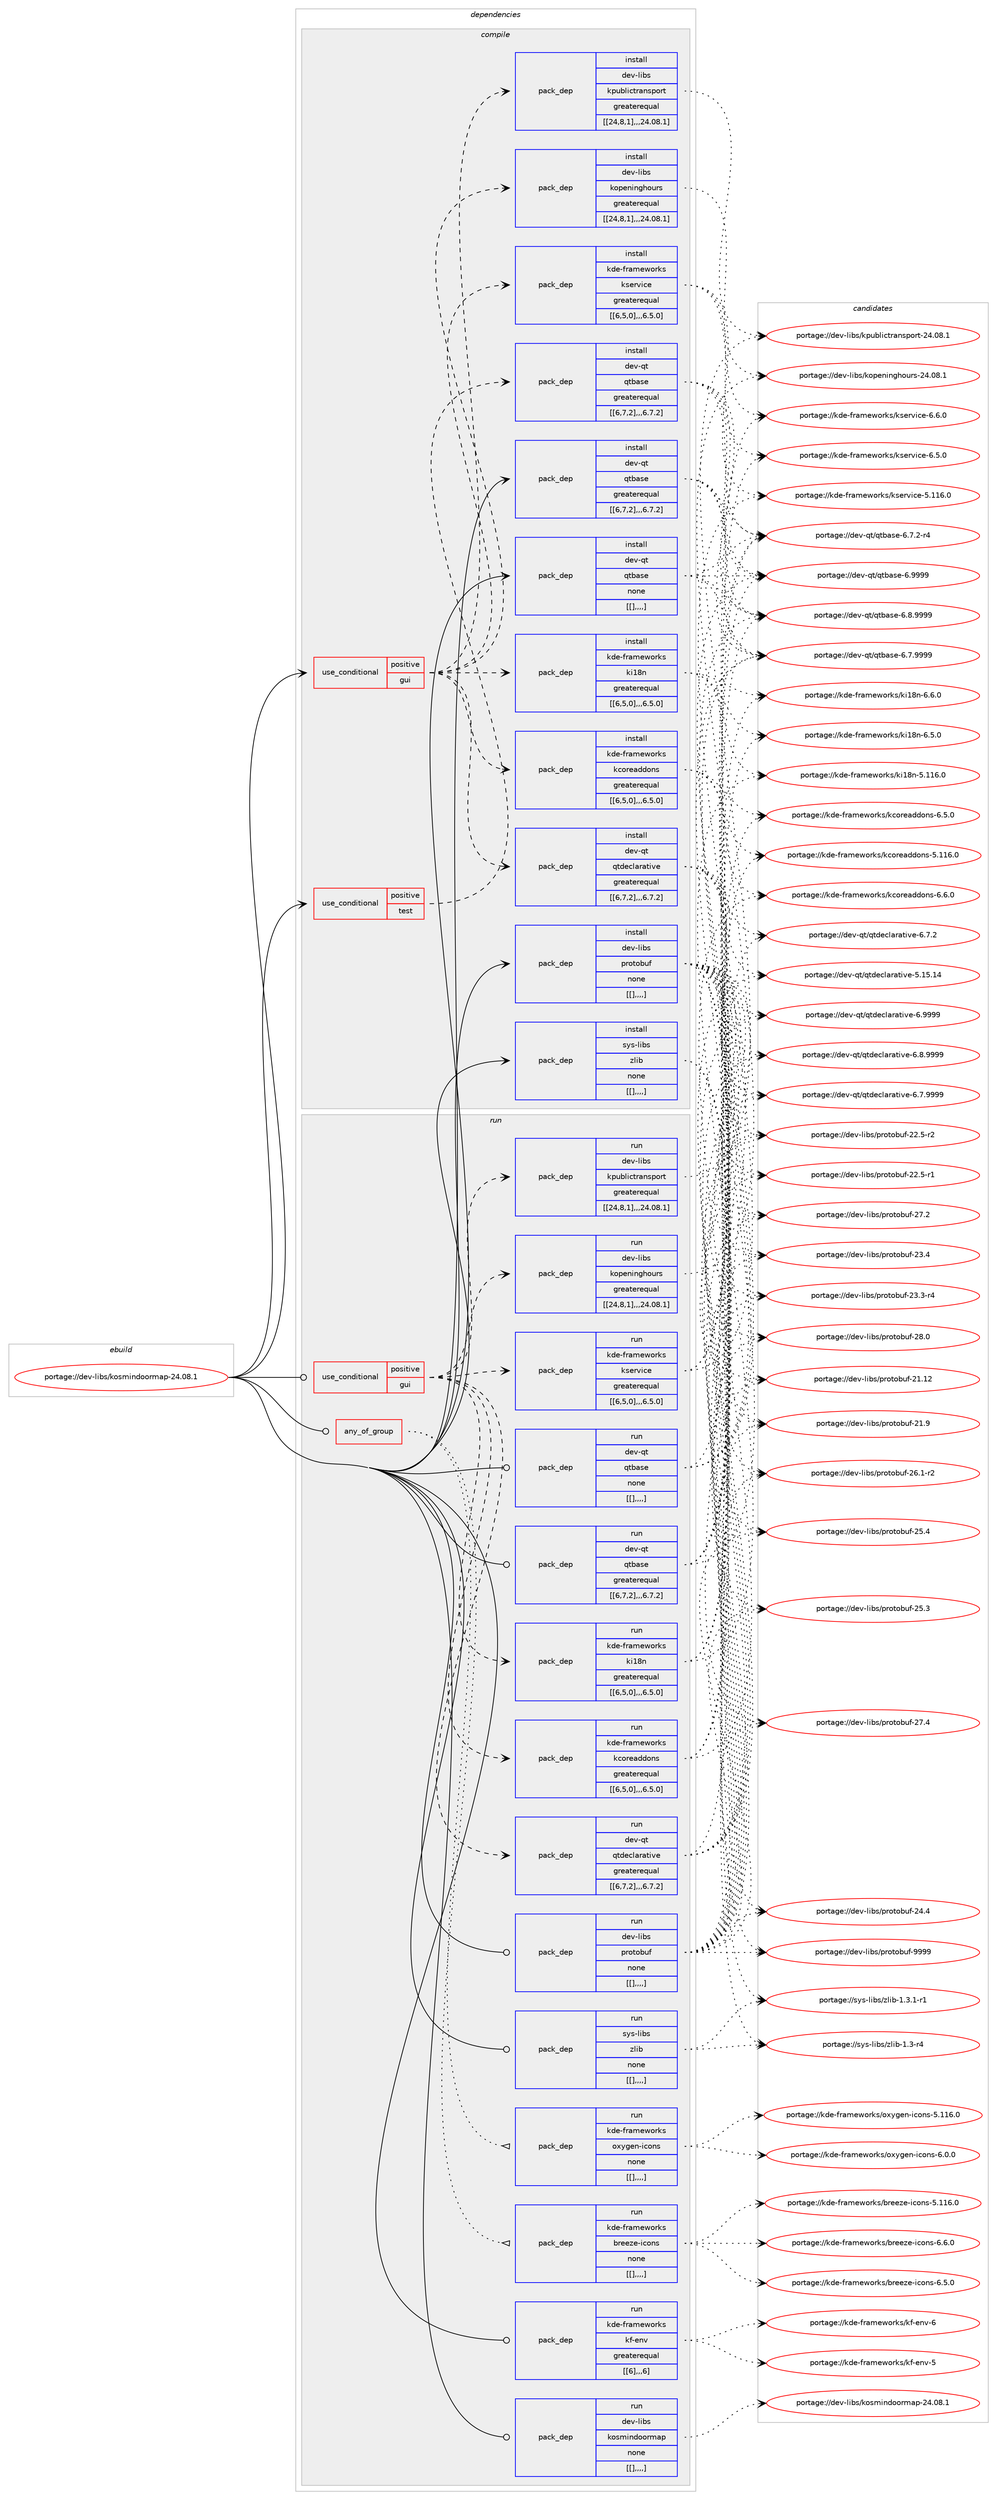 digraph prolog {

# *************
# Graph options
# *************

newrank=true;
concentrate=true;
compound=true;
graph [rankdir=LR,fontname=Helvetica,fontsize=10,ranksep=1.5];#, ranksep=2.5, nodesep=0.2];
edge  [arrowhead=vee];
node  [fontname=Helvetica,fontsize=10];

# **********
# The ebuild
# **********

subgraph cluster_leftcol {
color=gray;
label=<<i>ebuild</i>>;
id [label="portage://dev-libs/kosmindoormap-24.08.1", color=red, width=4, href="../dev-libs/kosmindoormap-24.08.1.svg"];
}

# ****************
# The dependencies
# ****************

subgraph cluster_midcol {
color=gray;
label=<<i>dependencies</i>>;
subgraph cluster_compile {
fillcolor="#eeeeee";
style=filled;
label=<<i>compile</i>>;
subgraph cond27356 {
dependency110207 [label=<<TABLE BORDER="0" CELLBORDER="1" CELLSPACING="0" CELLPADDING="4"><TR><TD ROWSPAN="3" CELLPADDING="10">use_conditional</TD></TR><TR><TD>positive</TD></TR><TR><TD>gui</TD></TR></TABLE>>, shape=none, color=red];
subgraph pack81707 {
dependency110208 [label=<<TABLE BORDER="0" CELLBORDER="1" CELLSPACING="0" CELLPADDING="4" WIDTH="220"><TR><TD ROWSPAN="6" CELLPADDING="30">pack_dep</TD></TR><TR><TD WIDTH="110">install</TD></TR><TR><TD>dev-libs</TD></TR><TR><TD>kopeninghours</TD></TR><TR><TD>greaterequal</TD></TR><TR><TD>[[24,8,1],,,24.08.1]</TD></TR></TABLE>>, shape=none, color=blue];
}
dependency110207:e -> dependency110208:w [weight=20,style="dashed",arrowhead="vee"];
subgraph pack81708 {
dependency110209 [label=<<TABLE BORDER="0" CELLBORDER="1" CELLSPACING="0" CELLPADDING="4" WIDTH="220"><TR><TD ROWSPAN="6" CELLPADDING="30">pack_dep</TD></TR><TR><TD WIDTH="110">install</TD></TR><TR><TD>dev-libs</TD></TR><TR><TD>kpublictransport</TD></TR><TR><TD>greaterequal</TD></TR><TR><TD>[[24,8,1],,,24.08.1]</TD></TR></TABLE>>, shape=none, color=blue];
}
dependency110207:e -> dependency110209:w [weight=20,style="dashed",arrowhead="vee"];
subgraph pack81709 {
dependency110210 [label=<<TABLE BORDER="0" CELLBORDER="1" CELLSPACING="0" CELLPADDING="4" WIDTH="220"><TR><TD ROWSPAN="6" CELLPADDING="30">pack_dep</TD></TR><TR><TD WIDTH="110">install</TD></TR><TR><TD>dev-qt</TD></TR><TR><TD>qtdeclarative</TD></TR><TR><TD>greaterequal</TD></TR><TR><TD>[[6,7,2],,,6.7.2]</TD></TR></TABLE>>, shape=none, color=blue];
}
dependency110207:e -> dependency110210:w [weight=20,style="dashed",arrowhead="vee"];
subgraph pack81710 {
dependency110211 [label=<<TABLE BORDER="0" CELLBORDER="1" CELLSPACING="0" CELLPADDING="4" WIDTH="220"><TR><TD ROWSPAN="6" CELLPADDING="30">pack_dep</TD></TR><TR><TD WIDTH="110">install</TD></TR><TR><TD>kde-frameworks</TD></TR><TR><TD>kcoreaddons</TD></TR><TR><TD>greaterequal</TD></TR><TR><TD>[[6,5,0],,,6.5.0]</TD></TR></TABLE>>, shape=none, color=blue];
}
dependency110207:e -> dependency110211:w [weight=20,style="dashed",arrowhead="vee"];
subgraph pack81711 {
dependency110212 [label=<<TABLE BORDER="0" CELLBORDER="1" CELLSPACING="0" CELLPADDING="4" WIDTH="220"><TR><TD ROWSPAN="6" CELLPADDING="30">pack_dep</TD></TR><TR><TD WIDTH="110">install</TD></TR><TR><TD>kde-frameworks</TD></TR><TR><TD>ki18n</TD></TR><TR><TD>greaterequal</TD></TR><TR><TD>[[6,5,0],,,6.5.0]</TD></TR></TABLE>>, shape=none, color=blue];
}
dependency110207:e -> dependency110212:w [weight=20,style="dashed",arrowhead="vee"];
subgraph pack81712 {
dependency110213 [label=<<TABLE BORDER="0" CELLBORDER="1" CELLSPACING="0" CELLPADDING="4" WIDTH="220"><TR><TD ROWSPAN="6" CELLPADDING="30">pack_dep</TD></TR><TR><TD WIDTH="110">install</TD></TR><TR><TD>kde-frameworks</TD></TR><TR><TD>kservice</TD></TR><TR><TD>greaterequal</TD></TR><TR><TD>[[6,5,0],,,6.5.0]</TD></TR></TABLE>>, shape=none, color=blue];
}
dependency110207:e -> dependency110213:w [weight=20,style="dashed",arrowhead="vee"];
}
id:e -> dependency110207:w [weight=20,style="solid",arrowhead="vee"];
subgraph cond27357 {
dependency110214 [label=<<TABLE BORDER="0" CELLBORDER="1" CELLSPACING="0" CELLPADDING="4"><TR><TD ROWSPAN="3" CELLPADDING="10">use_conditional</TD></TR><TR><TD>positive</TD></TR><TR><TD>test</TD></TR></TABLE>>, shape=none, color=red];
subgraph pack81713 {
dependency110215 [label=<<TABLE BORDER="0" CELLBORDER="1" CELLSPACING="0" CELLPADDING="4" WIDTH="220"><TR><TD ROWSPAN="6" CELLPADDING="30">pack_dep</TD></TR><TR><TD WIDTH="110">install</TD></TR><TR><TD>dev-qt</TD></TR><TR><TD>qtbase</TD></TR><TR><TD>greaterequal</TD></TR><TR><TD>[[6,7,2],,,6.7.2]</TD></TR></TABLE>>, shape=none, color=blue];
}
dependency110214:e -> dependency110215:w [weight=20,style="dashed",arrowhead="vee"];
}
id:e -> dependency110214:w [weight=20,style="solid",arrowhead="vee"];
subgraph pack81714 {
dependency110216 [label=<<TABLE BORDER="0" CELLBORDER="1" CELLSPACING="0" CELLPADDING="4" WIDTH="220"><TR><TD ROWSPAN="6" CELLPADDING="30">pack_dep</TD></TR><TR><TD WIDTH="110">install</TD></TR><TR><TD>dev-libs</TD></TR><TR><TD>protobuf</TD></TR><TR><TD>none</TD></TR><TR><TD>[[],,,,]</TD></TR></TABLE>>, shape=none, color=blue];
}
id:e -> dependency110216:w [weight=20,style="solid",arrowhead="vee"];
subgraph pack81715 {
dependency110217 [label=<<TABLE BORDER="0" CELLBORDER="1" CELLSPACING="0" CELLPADDING="4" WIDTH="220"><TR><TD ROWSPAN="6" CELLPADDING="30">pack_dep</TD></TR><TR><TD WIDTH="110">install</TD></TR><TR><TD>dev-qt</TD></TR><TR><TD>qtbase</TD></TR><TR><TD>greaterequal</TD></TR><TR><TD>[[6,7,2],,,6.7.2]</TD></TR></TABLE>>, shape=none, color=blue];
}
id:e -> dependency110217:w [weight=20,style="solid",arrowhead="vee"];
subgraph pack81716 {
dependency110218 [label=<<TABLE BORDER="0" CELLBORDER="1" CELLSPACING="0" CELLPADDING="4" WIDTH="220"><TR><TD ROWSPAN="6" CELLPADDING="30">pack_dep</TD></TR><TR><TD WIDTH="110">install</TD></TR><TR><TD>dev-qt</TD></TR><TR><TD>qtbase</TD></TR><TR><TD>none</TD></TR><TR><TD>[[],,,,]</TD></TR></TABLE>>, shape=none, color=blue];
}
id:e -> dependency110218:w [weight=20,style="solid",arrowhead="vee"];
subgraph pack81717 {
dependency110219 [label=<<TABLE BORDER="0" CELLBORDER="1" CELLSPACING="0" CELLPADDING="4" WIDTH="220"><TR><TD ROWSPAN="6" CELLPADDING="30">pack_dep</TD></TR><TR><TD WIDTH="110">install</TD></TR><TR><TD>sys-libs</TD></TR><TR><TD>zlib</TD></TR><TR><TD>none</TD></TR><TR><TD>[[],,,,]</TD></TR></TABLE>>, shape=none, color=blue];
}
id:e -> dependency110219:w [weight=20,style="solid",arrowhead="vee"];
}
subgraph cluster_compileandrun {
fillcolor="#eeeeee";
style=filled;
label=<<i>compile and run</i>>;
}
subgraph cluster_run {
fillcolor="#eeeeee";
style=filled;
label=<<i>run</i>>;
subgraph any994 {
dependency110220 [label=<<TABLE BORDER="0" CELLBORDER="1" CELLSPACING="0" CELLPADDING="4"><TR><TD CELLPADDING="10">any_of_group</TD></TR></TABLE>>, shape=none, color=red];subgraph pack81718 {
dependency110221 [label=<<TABLE BORDER="0" CELLBORDER="1" CELLSPACING="0" CELLPADDING="4" WIDTH="220"><TR><TD ROWSPAN="6" CELLPADDING="30">pack_dep</TD></TR><TR><TD WIDTH="110">run</TD></TR><TR><TD>kde-frameworks</TD></TR><TR><TD>breeze-icons</TD></TR><TR><TD>none</TD></TR><TR><TD>[[],,,,]</TD></TR></TABLE>>, shape=none, color=blue];
}
dependency110220:e -> dependency110221:w [weight=20,style="dotted",arrowhead="oinv"];
subgraph pack81719 {
dependency110222 [label=<<TABLE BORDER="0" CELLBORDER="1" CELLSPACING="0" CELLPADDING="4" WIDTH="220"><TR><TD ROWSPAN="6" CELLPADDING="30">pack_dep</TD></TR><TR><TD WIDTH="110">run</TD></TR><TR><TD>kde-frameworks</TD></TR><TR><TD>oxygen-icons</TD></TR><TR><TD>none</TD></TR><TR><TD>[[],,,,]</TD></TR></TABLE>>, shape=none, color=blue];
}
dependency110220:e -> dependency110222:w [weight=20,style="dotted",arrowhead="oinv"];
}
id:e -> dependency110220:w [weight=20,style="solid",arrowhead="odot"];
subgraph cond27358 {
dependency110223 [label=<<TABLE BORDER="0" CELLBORDER="1" CELLSPACING="0" CELLPADDING="4"><TR><TD ROWSPAN="3" CELLPADDING="10">use_conditional</TD></TR><TR><TD>positive</TD></TR><TR><TD>gui</TD></TR></TABLE>>, shape=none, color=red];
subgraph pack81720 {
dependency110224 [label=<<TABLE BORDER="0" CELLBORDER="1" CELLSPACING="0" CELLPADDING="4" WIDTH="220"><TR><TD ROWSPAN="6" CELLPADDING="30">pack_dep</TD></TR><TR><TD WIDTH="110">run</TD></TR><TR><TD>dev-libs</TD></TR><TR><TD>kopeninghours</TD></TR><TR><TD>greaterequal</TD></TR><TR><TD>[[24,8,1],,,24.08.1]</TD></TR></TABLE>>, shape=none, color=blue];
}
dependency110223:e -> dependency110224:w [weight=20,style="dashed",arrowhead="vee"];
subgraph pack81721 {
dependency110225 [label=<<TABLE BORDER="0" CELLBORDER="1" CELLSPACING="0" CELLPADDING="4" WIDTH="220"><TR><TD ROWSPAN="6" CELLPADDING="30">pack_dep</TD></TR><TR><TD WIDTH="110">run</TD></TR><TR><TD>dev-libs</TD></TR><TR><TD>kpublictransport</TD></TR><TR><TD>greaterequal</TD></TR><TR><TD>[[24,8,1],,,24.08.1]</TD></TR></TABLE>>, shape=none, color=blue];
}
dependency110223:e -> dependency110225:w [weight=20,style="dashed",arrowhead="vee"];
subgraph pack81722 {
dependency110226 [label=<<TABLE BORDER="0" CELLBORDER="1" CELLSPACING="0" CELLPADDING="4" WIDTH="220"><TR><TD ROWSPAN="6" CELLPADDING="30">pack_dep</TD></TR><TR><TD WIDTH="110">run</TD></TR><TR><TD>dev-qt</TD></TR><TR><TD>qtdeclarative</TD></TR><TR><TD>greaterequal</TD></TR><TR><TD>[[6,7,2],,,6.7.2]</TD></TR></TABLE>>, shape=none, color=blue];
}
dependency110223:e -> dependency110226:w [weight=20,style="dashed",arrowhead="vee"];
subgraph pack81723 {
dependency110227 [label=<<TABLE BORDER="0" CELLBORDER="1" CELLSPACING="0" CELLPADDING="4" WIDTH="220"><TR><TD ROWSPAN="6" CELLPADDING="30">pack_dep</TD></TR><TR><TD WIDTH="110">run</TD></TR><TR><TD>kde-frameworks</TD></TR><TR><TD>kcoreaddons</TD></TR><TR><TD>greaterequal</TD></TR><TR><TD>[[6,5,0],,,6.5.0]</TD></TR></TABLE>>, shape=none, color=blue];
}
dependency110223:e -> dependency110227:w [weight=20,style="dashed",arrowhead="vee"];
subgraph pack81724 {
dependency110228 [label=<<TABLE BORDER="0" CELLBORDER="1" CELLSPACING="0" CELLPADDING="4" WIDTH="220"><TR><TD ROWSPAN="6" CELLPADDING="30">pack_dep</TD></TR><TR><TD WIDTH="110">run</TD></TR><TR><TD>kde-frameworks</TD></TR><TR><TD>ki18n</TD></TR><TR><TD>greaterequal</TD></TR><TR><TD>[[6,5,0],,,6.5.0]</TD></TR></TABLE>>, shape=none, color=blue];
}
dependency110223:e -> dependency110228:w [weight=20,style="dashed",arrowhead="vee"];
subgraph pack81725 {
dependency110229 [label=<<TABLE BORDER="0" CELLBORDER="1" CELLSPACING="0" CELLPADDING="4" WIDTH="220"><TR><TD ROWSPAN="6" CELLPADDING="30">pack_dep</TD></TR><TR><TD WIDTH="110">run</TD></TR><TR><TD>kde-frameworks</TD></TR><TR><TD>kservice</TD></TR><TR><TD>greaterequal</TD></TR><TR><TD>[[6,5,0],,,6.5.0]</TD></TR></TABLE>>, shape=none, color=blue];
}
dependency110223:e -> dependency110229:w [weight=20,style="dashed",arrowhead="vee"];
}
id:e -> dependency110223:w [weight=20,style="solid",arrowhead="odot"];
subgraph pack81726 {
dependency110230 [label=<<TABLE BORDER="0" CELLBORDER="1" CELLSPACING="0" CELLPADDING="4" WIDTH="220"><TR><TD ROWSPAN="6" CELLPADDING="30">pack_dep</TD></TR><TR><TD WIDTH="110">run</TD></TR><TR><TD>dev-libs</TD></TR><TR><TD>protobuf</TD></TR><TR><TD>none</TD></TR><TR><TD>[[],,,,]</TD></TR></TABLE>>, shape=none, color=blue];
}
id:e -> dependency110230:w [weight=20,style="solid",arrowhead="odot"];
subgraph pack81727 {
dependency110231 [label=<<TABLE BORDER="0" CELLBORDER="1" CELLSPACING="0" CELLPADDING="4" WIDTH="220"><TR><TD ROWSPAN="6" CELLPADDING="30">pack_dep</TD></TR><TR><TD WIDTH="110">run</TD></TR><TR><TD>dev-qt</TD></TR><TR><TD>qtbase</TD></TR><TR><TD>greaterequal</TD></TR><TR><TD>[[6,7,2],,,6.7.2]</TD></TR></TABLE>>, shape=none, color=blue];
}
id:e -> dependency110231:w [weight=20,style="solid",arrowhead="odot"];
subgraph pack81728 {
dependency110232 [label=<<TABLE BORDER="0" CELLBORDER="1" CELLSPACING="0" CELLPADDING="4" WIDTH="220"><TR><TD ROWSPAN="6" CELLPADDING="30">pack_dep</TD></TR><TR><TD WIDTH="110">run</TD></TR><TR><TD>dev-qt</TD></TR><TR><TD>qtbase</TD></TR><TR><TD>none</TD></TR><TR><TD>[[],,,,]</TD></TR></TABLE>>, shape=none, color=blue];
}
id:e -> dependency110232:w [weight=20,style="solid",arrowhead="odot"];
subgraph pack81729 {
dependency110233 [label=<<TABLE BORDER="0" CELLBORDER="1" CELLSPACING="0" CELLPADDING="4" WIDTH="220"><TR><TD ROWSPAN="6" CELLPADDING="30">pack_dep</TD></TR><TR><TD WIDTH="110">run</TD></TR><TR><TD>kde-frameworks</TD></TR><TR><TD>kf-env</TD></TR><TR><TD>greaterequal</TD></TR><TR><TD>[[6],,,6]</TD></TR></TABLE>>, shape=none, color=blue];
}
id:e -> dependency110233:w [weight=20,style="solid",arrowhead="odot"];
subgraph pack81730 {
dependency110234 [label=<<TABLE BORDER="0" CELLBORDER="1" CELLSPACING="0" CELLPADDING="4" WIDTH="220"><TR><TD ROWSPAN="6" CELLPADDING="30">pack_dep</TD></TR><TR><TD WIDTH="110">run</TD></TR><TR><TD>sys-libs</TD></TR><TR><TD>zlib</TD></TR><TR><TD>none</TD></TR><TR><TD>[[],,,,]</TD></TR></TABLE>>, shape=none, color=blue];
}
id:e -> dependency110234:w [weight=20,style="solid",arrowhead="odot"];
subgraph pack81731 {
dependency110235 [label=<<TABLE BORDER="0" CELLBORDER="1" CELLSPACING="0" CELLPADDING="4" WIDTH="220"><TR><TD ROWSPAN="6" CELLPADDING="30">pack_dep</TD></TR><TR><TD WIDTH="110">run</TD></TR><TR><TD>dev-libs</TD></TR><TR><TD>kosmindoormap</TD></TR><TR><TD>none</TD></TR><TR><TD>[[],,,,]</TD></TR></TABLE>>, shape=none, color=blue];
}
id:e -> dependency110235:w [weight=20,style="solid",arrowhead="odot"];
}
}

# **************
# The candidates
# **************

subgraph cluster_choices {
rank=same;
color=gray;
label=<<i>candidates</i>>;

subgraph choice81707 {
color=black;
nodesep=1;
choice1001011184510810598115471071111121011101051101031041111171141154550524648564649 [label="portage://dev-libs/kopeninghours-24.08.1", color=red, width=4,href="../dev-libs/kopeninghours-24.08.1.svg"];
dependency110208:e -> choice1001011184510810598115471071111121011101051101031041111171141154550524648564649:w [style=dotted,weight="100"];
}
subgraph choice81708 {
color=black;
nodesep=1;
choice1001011184510810598115471071121179810810599116114971101151121111141164550524648564649 [label="portage://dev-libs/kpublictransport-24.08.1", color=red, width=4,href="../dev-libs/kpublictransport-24.08.1.svg"];
dependency110209:e -> choice1001011184510810598115471071121179810810599116114971101151121111141164550524648564649:w [style=dotted,weight="100"];
}
subgraph choice81709 {
color=black;
nodesep=1;
choice100101118451131164711311610010199108971149711610511810145544657575757 [label="portage://dev-qt/qtdeclarative-6.9999", color=red, width=4,href="../dev-qt/qtdeclarative-6.9999.svg"];
choice1001011184511311647113116100101991089711497116105118101455446564657575757 [label="portage://dev-qt/qtdeclarative-6.8.9999", color=red, width=4,href="../dev-qt/qtdeclarative-6.8.9999.svg"];
choice1001011184511311647113116100101991089711497116105118101455446554657575757 [label="portage://dev-qt/qtdeclarative-6.7.9999", color=red, width=4,href="../dev-qt/qtdeclarative-6.7.9999.svg"];
choice1001011184511311647113116100101991089711497116105118101455446554650 [label="portage://dev-qt/qtdeclarative-6.7.2", color=red, width=4,href="../dev-qt/qtdeclarative-6.7.2.svg"];
choice10010111845113116471131161001019910897114971161051181014553464953464952 [label="portage://dev-qt/qtdeclarative-5.15.14", color=red, width=4,href="../dev-qt/qtdeclarative-5.15.14.svg"];
dependency110210:e -> choice100101118451131164711311610010199108971149711610511810145544657575757:w [style=dotted,weight="100"];
dependency110210:e -> choice1001011184511311647113116100101991089711497116105118101455446564657575757:w [style=dotted,weight="100"];
dependency110210:e -> choice1001011184511311647113116100101991089711497116105118101455446554657575757:w [style=dotted,weight="100"];
dependency110210:e -> choice1001011184511311647113116100101991089711497116105118101455446554650:w [style=dotted,weight="100"];
dependency110210:e -> choice10010111845113116471131161001019910897114971161051181014553464953464952:w [style=dotted,weight="100"];
}
subgraph choice81710 {
color=black;
nodesep=1;
choice1071001014510211497109101119111114107115471079911111410197100100111110115455446544648 [label="portage://kde-frameworks/kcoreaddons-6.6.0", color=red, width=4,href="../kde-frameworks/kcoreaddons-6.6.0.svg"];
choice1071001014510211497109101119111114107115471079911111410197100100111110115455446534648 [label="portage://kde-frameworks/kcoreaddons-6.5.0", color=red, width=4,href="../kde-frameworks/kcoreaddons-6.5.0.svg"];
choice10710010145102114971091011191111141071154710799111114101971001001111101154553464949544648 [label="portage://kde-frameworks/kcoreaddons-5.116.0", color=red, width=4,href="../kde-frameworks/kcoreaddons-5.116.0.svg"];
dependency110211:e -> choice1071001014510211497109101119111114107115471079911111410197100100111110115455446544648:w [style=dotted,weight="100"];
dependency110211:e -> choice1071001014510211497109101119111114107115471079911111410197100100111110115455446534648:w [style=dotted,weight="100"];
dependency110211:e -> choice10710010145102114971091011191111141071154710799111114101971001001111101154553464949544648:w [style=dotted,weight="100"];
}
subgraph choice81711 {
color=black;
nodesep=1;
choice1071001014510211497109101119111114107115471071054956110455446544648 [label="portage://kde-frameworks/ki18n-6.6.0", color=red, width=4,href="../kde-frameworks/ki18n-6.6.0.svg"];
choice1071001014510211497109101119111114107115471071054956110455446534648 [label="portage://kde-frameworks/ki18n-6.5.0", color=red, width=4,href="../kde-frameworks/ki18n-6.5.0.svg"];
choice10710010145102114971091011191111141071154710710549561104553464949544648 [label="portage://kde-frameworks/ki18n-5.116.0", color=red, width=4,href="../kde-frameworks/ki18n-5.116.0.svg"];
dependency110212:e -> choice1071001014510211497109101119111114107115471071054956110455446544648:w [style=dotted,weight="100"];
dependency110212:e -> choice1071001014510211497109101119111114107115471071054956110455446534648:w [style=dotted,weight="100"];
dependency110212:e -> choice10710010145102114971091011191111141071154710710549561104553464949544648:w [style=dotted,weight="100"];
}
subgraph choice81712 {
color=black;
nodesep=1;
choice10710010145102114971091011191111141071154710711510111411810599101455446544648 [label="portage://kde-frameworks/kservice-6.6.0", color=red, width=4,href="../kde-frameworks/kservice-6.6.0.svg"];
choice10710010145102114971091011191111141071154710711510111411810599101455446534648 [label="portage://kde-frameworks/kservice-6.5.0", color=red, width=4,href="../kde-frameworks/kservice-6.5.0.svg"];
choice107100101451021149710910111911111410711547107115101114118105991014553464949544648 [label="portage://kde-frameworks/kservice-5.116.0", color=red, width=4,href="../kde-frameworks/kservice-5.116.0.svg"];
dependency110213:e -> choice10710010145102114971091011191111141071154710711510111411810599101455446544648:w [style=dotted,weight="100"];
dependency110213:e -> choice10710010145102114971091011191111141071154710711510111411810599101455446534648:w [style=dotted,weight="100"];
dependency110213:e -> choice107100101451021149710910111911111410711547107115101114118105991014553464949544648:w [style=dotted,weight="100"];
}
subgraph choice81713 {
color=black;
nodesep=1;
choice1001011184511311647113116989711510145544657575757 [label="portage://dev-qt/qtbase-6.9999", color=red, width=4,href="../dev-qt/qtbase-6.9999.svg"];
choice10010111845113116471131169897115101455446564657575757 [label="portage://dev-qt/qtbase-6.8.9999", color=red, width=4,href="../dev-qt/qtbase-6.8.9999.svg"];
choice10010111845113116471131169897115101455446554657575757 [label="portage://dev-qt/qtbase-6.7.9999", color=red, width=4,href="../dev-qt/qtbase-6.7.9999.svg"];
choice100101118451131164711311698971151014554465546504511452 [label="portage://dev-qt/qtbase-6.7.2-r4", color=red, width=4,href="../dev-qt/qtbase-6.7.2-r4.svg"];
dependency110215:e -> choice1001011184511311647113116989711510145544657575757:w [style=dotted,weight="100"];
dependency110215:e -> choice10010111845113116471131169897115101455446564657575757:w [style=dotted,weight="100"];
dependency110215:e -> choice10010111845113116471131169897115101455446554657575757:w [style=dotted,weight="100"];
dependency110215:e -> choice100101118451131164711311698971151014554465546504511452:w [style=dotted,weight="100"];
}
subgraph choice81714 {
color=black;
nodesep=1;
choice100101118451081059811547112114111116111981171024557575757 [label="portage://dev-libs/protobuf-9999", color=red, width=4,href="../dev-libs/protobuf-9999.svg"];
choice100101118451081059811547112114111116111981171024550564648 [label="portage://dev-libs/protobuf-28.0", color=red, width=4,href="../dev-libs/protobuf-28.0.svg"];
choice100101118451081059811547112114111116111981171024550554652 [label="portage://dev-libs/protobuf-27.4", color=red, width=4,href="../dev-libs/protobuf-27.4.svg"];
choice100101118451081059811547112114111116111981171024550554650 [label="portage://dev-libs/protobuf-27.2", color=red, width=4,href="../dev-libs/protobuf-27.2.svg"];
choice1001011184510810598115471121141111161119811710245505446494511450 [label="portage://dev-libs/protobuf-26.1-r2", color=red, width=4,href="../dev-libs/protobuf-26.1-r2.svg"];
choice100101118451081059811547112114111116111981171024550534652 [label="portage://dev-libs/protobuf-25.4", color=red, width=4,href="../dev-libs/protobuf-25.4.svg"];
choice100101118451081059811547112114111116111981171024550534651 [label="portage://dev-libs/protobuf-25.3", color=red, width=4,href="../dev-libs/protobuf-25.3.svg"];
choice100101118451081059811547112114111116111981171024550524652 [label="portage://dev-libs/protobuf-24.4", color=red, width=4,href="../dev-libs/protobuf-24.4.svg"];
choice100101118451081059811547112114111116111981171024550514652 [label="portage://dev-libs/protobuf-23.4", color=red, width=4,href="../dev-libs/protobuf-23.4.svg"];
choice1001011184510810598115471121141111161119811710245505146514511452 [label="portage://dev-libs/protobuf-23.3-r4", color=red, width=4,href="../dev-libs/protobuf-23.3-r4.svg"];
choice1001011184510810598115471121141111161119811710245505046534511450 [label="portage://dev-libs/protobuf-22.5-r2", color=red, width=4,href="../dev-libs/protobuf-22.5-r2.svg"];
choice1001011184510810598115471121141111161119811710245505046534511449 [label="portage://dev-libs/protobuf-22.5-r1", color=red, width=4,href="../dev-libs/protobuf-22.5-r1.svg"];
choice10010111845108105981154711211411111611198117102455049464950 [label="portage://dev-libs/protobuf-21.12", color=red, width=4,href="../dev-libs/protobuf-21.12.svg"];
choice100101118451081059811547112114111116111981171024550494657 [label="portage://dev-libs/protobuf-21.9", color=red, width=4,href="../dev-libs/protobuf-21.9.svg"];
dependency110216:e -> choice100101118451081059811547112114111116111981171024557575757:w [style=dotted,weight="100"];
dependency110216:e -> choice100101118451081059811547112114111116111981171024550564648:w [style=dotted,weight="100"];
dependency110216:e -> choice100101118451081059811547112114111116111981171024550554652:w [style=dotted,weight="100"];
dependency110216:e -> choice100101118451081059811547112114111116111981171024550554650:w [style=dotted,weight="100"];
dependency110216:e -> choice1001011184510810598115471121141111161119811710245505446494511450:w [style=dotted,weight="100"];
dependency110216:e -> choice100101118451081059811547112114111116111981171024550534652:w [style=dotted,weight="100"];
dependency110216:e -> choice100101118451081059811547112114111116111981171024550534651:w [style=dotted,weight="100"];
dependency110216:e -> choice100101118451081059811547112114111116111981171024550524652:w [style=dotted,weight="100"];
dependency110216:e -> choice100101118451081059811547112114111116111981171024550514652:w [style=dotted,weight="100"];
dependency110216:e -> choice1001011184510810598115471121141111161119811710245505146514511452:w [style=dotted,weight="100"];
dependency110216:e -> choice1001011184510810598115471121141111161119811710245505046534511450:w [style=dotted,weight="100"];
dependency110216:e -> choice1001011184510810598115471121141111161119811710245505046534511449:w [style=dotted,weight="100"];
dependency110216:e -> choice10010111845108105981154711211411111611198117102455049464950:w [style=dotted,weight="100"];
dependency110216:e -> choice100101118451081059811547112114111116111981171024550494657:w [style=dotted,weight="100"];
}
subgraph choice81715 {
color=black;
nodesep=1;
choice1001011184511311647113116989711510145544657575757 [label="portage://dev-qt/qtbase-6.9999", color=red, width=4,href="../dev-qt/qtbase-6.9999.svg"];
choice10010111845113116471131169897115101455446564657575757 [label="portage://dev-qt/qtbase-6.8.9999", color=red, width=4,href="../dev-qt/qtbase-6.8.9999.svg"];
choice10010111845113116471131169897115101455446554657575757 [label="portage://dev-qt/qtbase-6.7.9999", color=red, width=4,href="../dev-qt/qtbase-6.7.9999.svg"];
choice100101118451131164711311698971151014554465546504511452 [label="portage://dev-qt/qtbase-6.7.2-r4", color=red, width=4,href="../dev-qt/qtbase-6.7.2-r4.svg"];
dependency110217:e -> choice1001011184511311647113116989711510145544657575757:w [style=dotted,weight="100"];
dependency110217:e -> choice10010111845113116471131169897115101455446564657575757:w [style=dotted,weight="100"];
dependency110217:e -> choice10010111845113116471131169897115101455446554657575757:w [style=dotted,weight="100"];
dependency110217:e -> choice100101118451131164711311698971151014554465546504511452:w [style=dotted,weight="100"];
}
subgraph choice81716 {
color=black;
nodesep=1;
choice1001011184511311647113116989711510145544657575757 [label="portage://dev-qt/qtbase-6.9999", color=red, width=4,href="../dev-qt/qtbase-6.9999.svg"];
choice10010111845113116471131169897115101455446564657575757 [label="portage://dev-qt/qtbase-6.8.9999", color=red, width=4,href="../dev-qt/qtbase-6.8.9999.svg"];
choice10010111845113116471131169897115101455446554657575757 [label="portage://dev-qt/qtbase-6.7.9999", color=red, width=4,href="../dev-qt/qtbase-6.7.9999.svg"];
choice100101118451131164711311698971151014554465546504511452 [label="portage://dev-qt/qtbase-6.7.2-r4", color=red, width=4,href="../dev-qt/qtbase-6.7.2-r4.svg"];
dependency110218:e -> choice1001011184511311647113116989711510145544657575757:w [style=dotted,weight="100"];
dependency110218:e -> choice10010111845113116471131169897115101455446564657575757:w [style=dotted,weight="100"];
dependency110218:e -> choice10010111845113116471131169897115101455446554657575757:w [style=dotted,weight="100"];
dependency110218:e -> choice100101118451131164711311698971151014554465546504511452:w [style=dotted,weight="100"];
}
subgraph choice81717 {
color=black;
nodesep=1;
choice115121115451081059811547122108105984549465146494511449 [label="portage://sys-libs/zlib-1.3.1-r1", color=red, width=4,href="../sys-libs/zlib-1.3.1-r1.svg"];
choice11512111545108105981154712210810598454946514511452 [label="portage://sys-libs/zlib-1.3-r4", color=red, width=4,href="../sys-libs/zlib-1.3-r4.svg"];
dependency110219:e -> choice115121115451081059811547122108105984549465146494511449:w [style=dotted,weight="100"];
dependency110219:e -> choice11512111545108105981154712210810598454946514511452:w [style=dotted,weight="100"];
}
subgraph choice81718 {
color=black;
nodesep=1;
choice107100101451021149710910111911111410711547981141011011221014510599111110115455446544648 [label="portage://kde-frameworks/breeze-icons-6.6.0", color=red, width=4,href="../kde-frameworks/breeze-icons-6.6.0.svg"];
choice107100101451021149710910111911111410711547981141011011221014510599111110115455446534648 [label="portage://kde-frameworks/breeze-icons-6.5.0", color=red, width=4,href="../kde-frameworks/breeze-icons-6.5.0.svg"];
choice1071001014510211497109101119111114107115479811410110112210145105991111101154553464949544648 [label="portage://kde-frameworks/breeze-icons-5.116.0", color=red, width=4,href="../kde-frameworks/breeze-icons-5.116.0.svg"];
dependency110221:e -> choice107100101451021149710910111911111410711547981141011011221014510599111110115455446544648:w [style=dotted,weight="100"];
dependency110221:e -> choice107100101451021149710910111911111410711547981141011011221014510599111110115455446534648:w [style=dotted,weight="100"];
dependency110221:e -> choice1071001014510211497109101119111114107115479811410110112210145105991111101154553464949544648:w [style=dotted,weight="100"];
}
subgraph choice81719 {
color=black;
nodesep=1;
choice1071001014510211497109101119111114107115471111201211031011104510599111110115455446484648 [label="portage://kde-frameworks/oxygen-icons-6.0.0", color=red, width=4,href="../kde-frameworks/oxygen-icons-6.0.0.svg"];
choice10710010145102114971091011191111141071154711112012110310111045105991111101154553464949544648 [label="portage://kde-frameworks/oxygen-icons-5.116.0", color=red, width=4,href="../kde-frameworks/oxygen-icons-5.116.0.svg"];
dependency110222:e -> choice1071001014510211497109101119111114107115471111201211031011104510599111110115455446484648:w [style=dotted,weight="100"];
dependency110222:e -> choice10710010145102114971091011191111141071154711112012110310111045105991111101154553464949544648:w [style=dotted,weight="100"];
}
subgraph choice81720 {
color=black;
nodesep=1;
choice1001011184510810598115471071111121011101051101031041111171141154550524648564649 [label="portage://dev-libs/kopeninghours-24.08.1", color=red, width=4,href="../dev-libs/kopeninghours-24.08.1.svg"];
dependency110224:e -> choice1001011184510810598115471071111121011101051101031041111171141154550524648564649:w [style=dotted,weight="100"];
}
subgraph choice81721 {
color=black;
nodesep=1;
choice1001011184510810598115471071121179810810599116114971101151121111141164550524648564649 [label="portage://dev-libs/kpublictransport-24.08.1", color=red, width=4,href="../dev-libs/kpublictransport-24.08.1.svg"];
dependency110225:e -> choice1001011184510810598115471071121179810810599116114971101151121111141164550524648564649:w [style=dotted,weight="100"];
}
subgraph choice81722 {
color=black;
nodesep=1;
choice100101118451131164711311610010199108971149711610511810145544657575757 [label="portage://dev-qt/qtdeclarative-6.9999", color=red, width=4,href="../dev-qt/qtdeclarative-6.9999.svg"];
choice1001011184511311647113116100101991089711497116105118101455446564657575757 [label="portage://dev-qt/qtdeclarative-6.8.9999", color=red, width=4,href="../dev-qt/qtdeclarative-6.8.9999.svg"];
choice1001011184511311647113116100101991089711497116105118101455446554657575757 [label="portage://dev-qt/qtdeclarative-6.7.9999", color=red, width=4,href="../dev-qt/qtdeclarative-6.7.9999.svg"];
choice1001011184511311647113116100101991089711497116105118101455446554650 [label="portage://dev-qt/qtdeclarative-6.7.2", color=red, width=4,href="../dev-qt/qtdeclarative-6.7.2.svg"];
choice10010111845113116471131161001019910897114971161051181014553464953464952 [label="portage://dev-qt/qtdeclarative-5.15.14", color=red, width=4,href="../dev-qt/qtdeclarative-5.15.14.svg"];
dependency110226:e -> choice100101118451131164711311610010199108971149711610511810145544657575757:w [style=dotted,weight="100"];
dependency110226:e -> choice1001011184511311647113116100101991089711497116105118101455446564657575757:w [style=dotted,weight="100"];
dependency110226:e -> choice1001011184511311647113116100101991089711497116105118101455446554657575757:w [style=dotted,weight="100"];
dependency110226:e -> choice1001011184511311647113116100101991089711497116105118101455446554650:w [style=dotted,weight="100"];
dependency110226:e -> choice10010111845113116471131161001019910897114971161051181014553464953464952:w [style=dotted,weight="100"];
}
subgraph choice81723 {
color=black;
nodesep=1;
choice1071001014510211497109101119111114107115471079911111410197100100111110115455446544648 [label="portage://kde-frameworks/kcoreaddons-6.6.0", color=red, width=4,href="../kde-frameworks/kcoreaddons-6.6.0.svg"];
choice1071001014510211497109101119111114107115471079911111410197100100111110115455446534648 [label="portage://kde-frameworks/kcoreaddons-6.5.0", color=red, width=4,href="../kde-frameworks/kcoreaddons-6.5.0.svg"];
choice10710010145102114971091011191111141071154710799111114101971001001111101154553464949544648 [label="portage://kde-frameworks/kcoreaddons-5.116.0", color=red, width=4,href="../kde-frameworks/kcoreaddons-5.116.0.svg"];
dependency110227:e -> choice1071001014510211497109101119111114107115471079911111410197100100111110115455446544648:w [style=dotted,weight="100"];
dependency110227:e -> choice1071001014510211497109101119111114107115471079911111410197100100111110115455446534648:w [style=dotted,weight="100"];
dependency110227:e -> choice10710010145102114971091011191111141071154710799111114101971001001111101154553464949544648:w [style=dotted,weight="100"];
}
subgraph choice81724 {
color=black;
nodesep=1;
choice1071001014510211497109101119111114107115471071054956110455446544648 [label="portage://kde-frameworks/ki18n-6.6.0", color=red, width=4,href="../kde-frameworks/ki18n-6.6.0.svg"];
choice1071001014510211497109101119111114107115471071054956110455446534648 [label="portage://kde-frameworks/ki18n-6.5.0", color=red, width=4,href="../kde-frameworks/ki18n-6.5.0.svg"];
choice10710010145102114971091011191111141071154710710549561104553464949544648 [label="portage://kde-frameworks/ki18n-5.116.0", color=red, width=4,href="../kde-frameworks/ki18n-5.116.0.svg"];
dependency110228:e -> choice1071001014510211497109101119111114107115471071054956110455446544648:w [style=dotted,weight="100"];
dependency110228:e -> choice1071001014510211497109101119111114107115471071054956110455446534648:w [style=dotted,weight="100"];
dependency110228:e -> choice10710010145102114971091011191111141071154710710549561104553464949544648:w [style=dotted,weight="100"];
}
subgraph choice81725 {
color=black;
nodesep=1;
choice10710010145102114971091011191111141071154710711510111411810599101455446544648 [label="portage://kde-frameworks/kservice-6.6.0", color=red, width=4,href="../kde-frameworks/kservice-6.6.0.svg"];
choice10710010145102114971091011191111141071154710711510111411810599101455446534648 [label="portage://kde-frameworks/kservice-6.5.0", color=red, width=4,href="../kde-frameworks/kservice-6.5.0.svg"];
choice107100101451021149710910111911111410711547107115101114118105991014553464949544648 [label="portage://kde-frameworks/kservice-5.116.0", color=red, width=4,href="../kde-frameworks/kservice-5.116.0.svg"];
dependency110229:e -> choice10710010145102114971091011191111141071154710711510111411810599101455446544648:w [style=dotted,weight="100"];
dependency110229:e -> choice10710010145102114971091011191111141071154710711510111411810599101455446534648:w [style=dotted,weight="100"];
dependency110229:e -> choice107100101451021149710910111911111410711547107115101114118105991014553464949544648:w [style=dotted,weight="100"];
}
subgraph choice81726 {
color=black;
nodesep=1;
choice100101118451081059811547112114111116111981171024557575757 [label="portage://dev-libs/protobuf-9999", color=red, width=4,href="../dev-libs/protobuf-9999.svg"];
choice100101118451081059811547112114111116111981171024550564648 [label="portage://dev-libs/protobuf-28.0", color=red, width=4,href="../dev-libs/protobuf-28.0.svg"];
choice100101118451081059811547112114111116111981171024550554652 [label="portage://dev-libs/protobuf-27.4", color=red, width=4,href="../dev-libs/protobuf-27.4.svg"];
choice100101118451081059811547112114111116111981171024550554650 [label="portage://dev-libs/protobuf-27.2", color=red, width=4,href="../dev-libs/protobuf-27.2.svg"];
choice1001011184510810598115471121141111161119811710245505446494511450 [label="portage://dev-libs/protobuf-26.1-r2", color=red, width=4,href="../dev-libs/protobuf-26.1-r2.svg"];
choice100101118451081059811547112114111116111981171024550534652 [label="portage://dev-libs/protobuf-25.4", color=red, width=4,href="../dev-libs/protobuf-25.4.svg"];
choice100101118451081059811547112114111116111981171024550534651 [label="portage://dev-libs/protobuf-25.3", color=red, width=4,href="../dev-libs/protobuf-25.3.svg"];
choice100101118451081059811547112114111116111981171024550524652 [label="portage://dev-libs/protobuf-24.4", color=red, width=4,href="../dev-libs/protobuf-24.4.svg"];
choice100101118451081059811547112114111116111981171024550514652 [label="portage://dev-libs/protobuf-23.4", color=red, width=4,href="../dev-libs/protobuf-23.4.svg"];
choice1001011184510810598115471121141111161119811710245505146514511452 [label="portage://dev-libs/protobuf-23.3-r4", color=red, width=4,href="../dev-libs/protobuf-23.3-r4.svg"];
choice1001011184510810598115471121141111161119811710245505046534511450 [label="portage://dev-libs/protobuf-22.5-r2", color=red, width=4,href="../dev-libs/protobuf-22.5-r2.svg"];
choice1001011184510810598115471121141111161119811710245505046534511449 [label="portage://dev-libs/protobuf-22.5-r1", color=red, width=4,href="../dev-libs/protobuf-22.5-r1.svg"];
choice10010111845108105981154711211411111611198117102455049464950 [label="portage://dev-libs/protobuf-21.12", color=red, width=4,href="../dev-libs/protobuf-21.12.svg"];
choice100101118451081059811547112114111116111981171024550494657 [label="portage://dev-libs/protobuf-21.9", color=red, width=4,href="../dev-libs/protobuf-21.9.svg"];
dependency110230:e -> choice100101118451081059811547112114111116111981171024557575757:w [style=dotted,weight="100"];
dependency110230:e -> choice100101118451081059811547112114111116111981171024550564648:w [style=dotted,weight="100"];
dependency110230:e -> choice100101118451081059811547112114111116111981171024550554652:w [style=dotted,weight="100"];
dependency110230:e -> choice100101118451081059811547112114111116111981171024550554650:w [style=dotted,weight="100"];
dependency110230:e -> choice1001011184510810598115471121141111161119811710245505446494511450:w [style=dotted,weight="100"];
dependency110230:e -> choice100101118451081059811547112114111116111981171024550534652:w [style=dotted,weight="100"];
dependency110230:e -> choice100101118451081059811547112114111116111981171024550534651:w [style=dotted,weight="100"];
dependency110230:e -> choice100101118451081059811547112114111116111981171024550524652:w [style=dotted,weight="100"];
dependency110230:e -> choice100101118451081059811547112114111116111981171024550514652:w [style=dotted,weight="100"];
dependency110230:e -> choice1001011184510810598115471121141111161119811710245505146514511452:w [style=dotted,weight="100"];
dependency110230:e -> choice1001011184510810598115471121141111161119811710245505046534511450:w [style=dotted,weight="100"];
dependency110230:e -> choice1001011184510810598115471121141111161119811710245505046534511449:w [style=dotted,weight="100"];
dependency110230:e -> choice10010111845108105981154711211411111611198117102455049464950:w [style=dotted,weight="100"];
dependency110230:e -> choice100101118451081059811547112114111116111981171024550494657:w [style=dotted,weight="100"];
}
subgraph choice81727 {
color=black;
nodesep=1;
choice1001011184511311647113116989711510145544657575757 [label="portage://dev-qt/qtbase-6.9999", color=red, width=4,href="../dev-qt/qtbase-6.9999.svg"];
choice10010111845113116471131169897115101455446564657575757 [label="portage://dev-qt/qtbase-6.8.9999", color=red, width=4,href="../dev-qt/qtbase-6.8.9999.svg"];
choice10010111845113116471131169897115101455446554657575757 [label="portage://dev-qt/qtbase-6.7.9999", color=red, width=4,href="../dev-qt/qtbase-6.7.9999.svg"];
choice100101118451131164711311698971151014554465546504511452 [label="portage://dev-qt/qtbase-6.7.2-r4", color=red, width=4,href="../dev-qt/qtbase-6.7.2-r4.svg"];
dependency110231:e -> choice1001011184511311647113116989711510145544657575757:w [style=dotted,weight="100"];
dependency110231:e -> choice10010111845113116471131169897115101455446564657575757:w [style=dotted,weight="100"];
dependency110231:e -> choice10010111845113116471131169897115101455446554657575757:w [style=dotted,weight="100"];
dependency110231:e -> choice100101118451131164711311698971151014554465546504511452:w [style=dotted,weight="100"];
}
subgraph choice81728 {
color=black;
nodesep=1;
choice1001011184511311647113116989711510145544657575757 [label="portage://dev-qt/qtbase-6.9999", color=red, width=4,href="../dev-qt/qtbase-6.9999.svg"];
choice10010111845113116471131169897115101455446564657575757 [label="portage://dev-qt/qtbase-6.8.9999", color=red, width=4,href="../dev-qt/qtbase-6.8.9999.svg"];
choice10010111845113116471131169897115101455446554657575757 [label="portage://dev-qt/qtbase-6.7.9999", color=red, width=4,href="../dev-qt/qtbase-6.7.9999.svg"];
choice100101118451131164711311698971151014554465546504511452 [label="portage://dev-qt/qtbase-6.7.2-r4", color=red, width=4,href="../dev-qt/qtbase-6.7.2-r4.svg"];
dependency110232:e -> choice1001011184511311647113116989711510145544657575757:w [style=dotted,weight="100"];
dependency110232:e -> choice10010111845113116471131169897115101455446564657575757:w [style=dotted,weight="100"];
dependency110232:e -> choice10010111845113116471131169897115101455446554657575757:w [style=dotted,weight="100"];
dependency110232:e -> choice100101118451131164711311698971151014554465546504511452:w [style=dotted,weight="100"];
}
subgraph choice81729 {
color=black;
nodesep=1;
choice107100101451021149710910111911111410711547107102451011101184554 [label="portage://kde-frameworks/kf-env-6", color=red, width=4,href="../kde-frameworks/kf-env-6.svg"];
choice107100101451021149710910111911111410711547107102451011101184553 [label="portage://kde-frameworks/kf-env-5", color=red, width=4,href="../kde-frameworks/kf-env-5.svg"];
dependency110233:e -> choice107100101451021149710910111911111410711547107102451011101184554:w [style=dotted,weight="100"];
dependency110233:e -> choice107100101451021149710910111911111410711547107102451011101184553:w [style=dotted,weight="100"];
}
subgraph choice81730 {
color=black;
nodesep=1;
choice115121115451081059811547122108105984549465146494511449 [label="portage://sys-libs/zlib-1.3.1-r1", color=red, width=4,href="../sys-libs/zlib-1.3.1-r1.svg"];
choice11512111545108105981154712210810598454946514511452 [label="portage://sys-libs/zlib-1.3-r4", color=red, width=4,href="../sys-libs/zlib-1.3-r4.svg"];
dependency110234:e -> choice115121115451081059811547122108105984549465146494511449:w [style=dotted,weight="100"];
dependency110234:e -> choice11512111545108105981154712210810598454946514511452:w [style=dotted,weight="100"];
}
subgraph choice81731 {
color=black;
nodesep=1;
choice100101118451081059811547107111115109105110100111111114109971124550524648564649 [label="portage://dev-libs/kosmindoormap-24.08.1", color=red, width=4,href="../dev-libs/kosmindoormap-24.08.1.svg"];
dependency110235:e -> choice100101118451081059811547107111115109105110100111111114109971124550524648564649:w [style=dotted,weight="100"];
}
}

}
